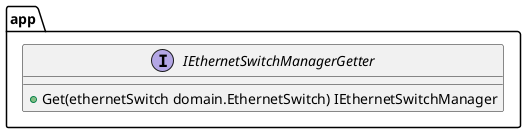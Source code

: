 @startuml

package app {
    interface IEthernetSwitchManagerGetter {
        +Get(ethernetSwitch domain.EthernetSwitch) IEthernetSwitchManager
    }
}
@enduml